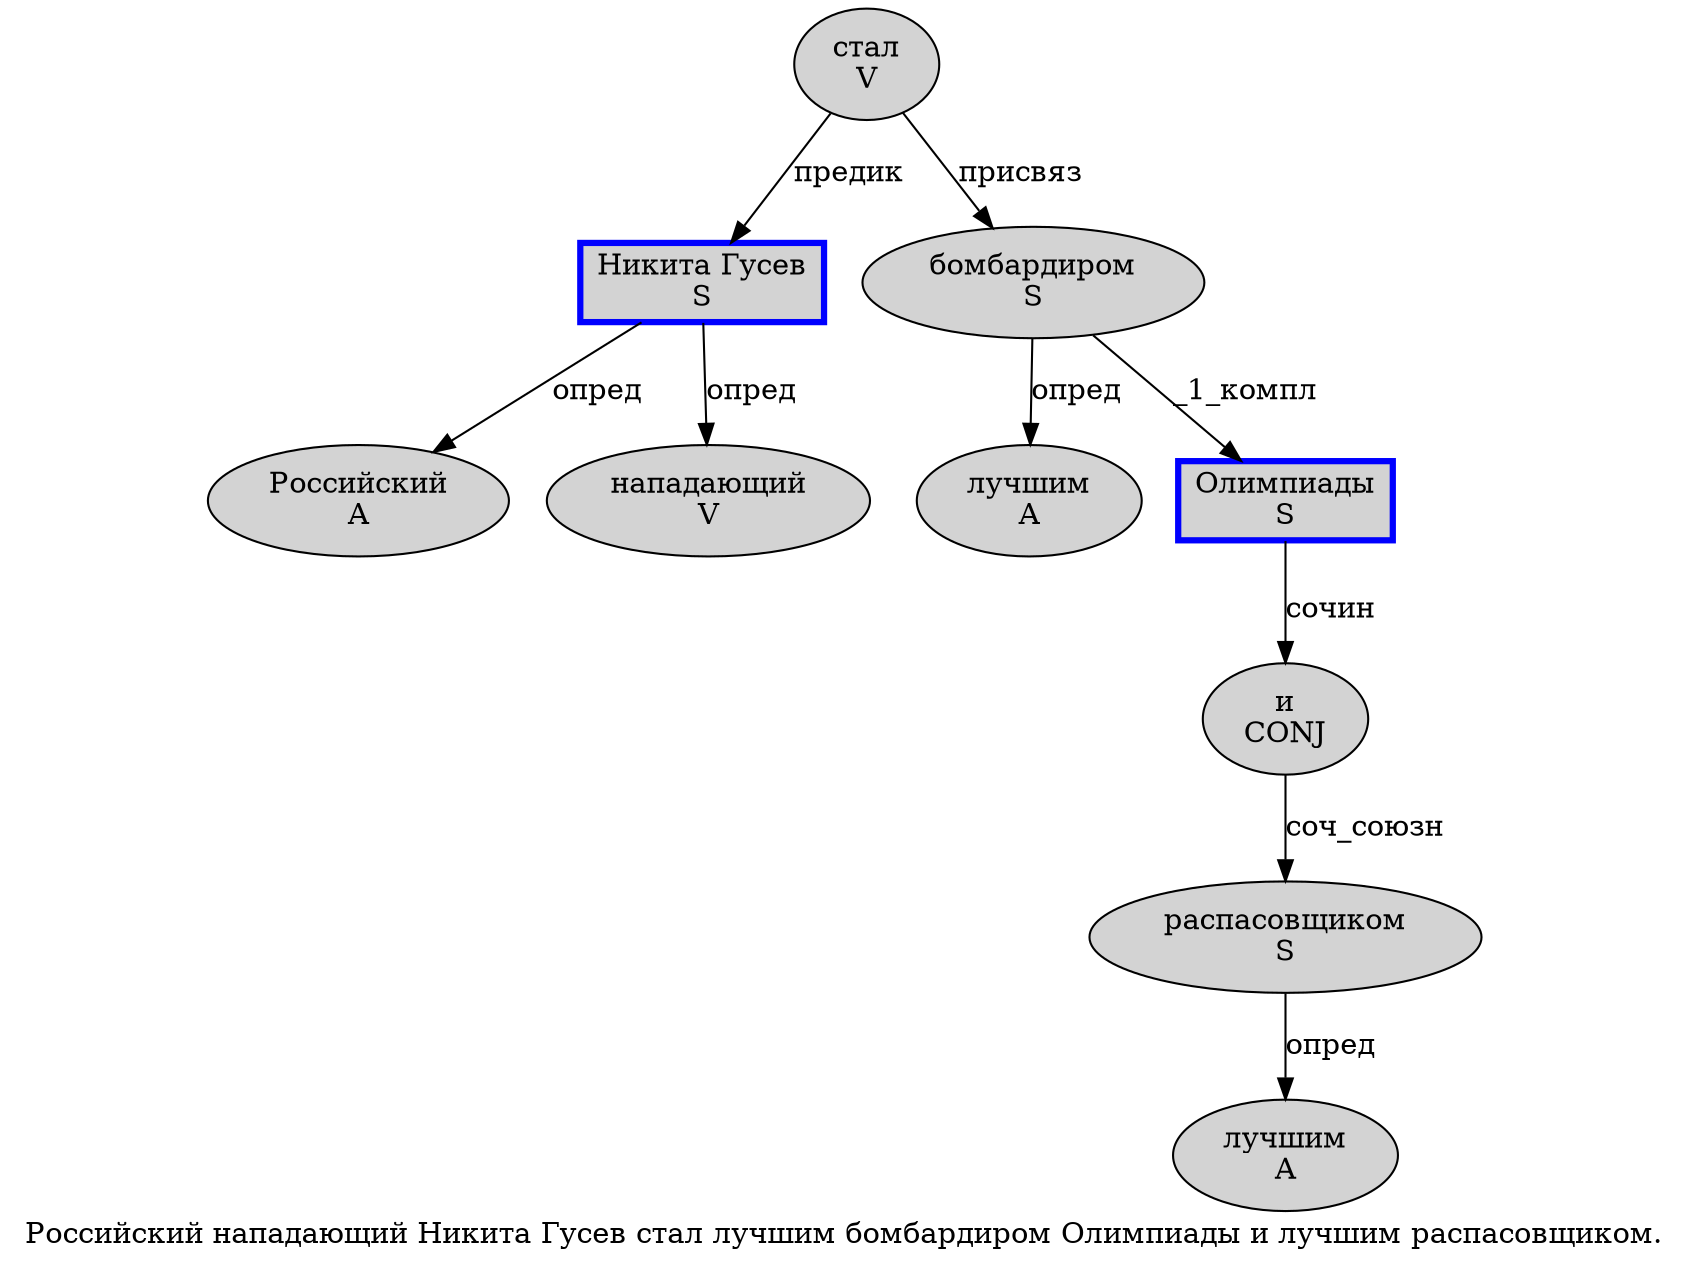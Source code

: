 digraph SENTENCE_878 {
	graph [label="Российский нападающий Никита Гусев стал лучшим бомбардиром Олимпиады и лучшим распасовщиком."]
	node [style=filled]
		0 [label="Российский
A" color="" fillcolor=lightgray penwidth=1 shape=ellipse]
		1 [label="нападающий
V" color="" fillcolor=lightgray penwidth=1 shape=ellipse]
		2 [label="Никита Гусев
S" color=blue fillcolor=lightgray penwidth=3 shape=box]
		3 [label="стал
V" color="" fillcolor=lightgray penwidth=1 shape=ellipse]
		4 [label="лучшим
A" color="" fillcolor=lightgray penwidth=1 shape=ellipse]
		5 [label="бомбардиром
S" color="" fillcolor=lightgray penwidth=1 shape=ellipse]
		6 [label="Олимпиады
S" color=blue fillcolor=lightgray penwidth=3 shape=box]
		7 [label="и
CONJ" color="" fillcolor=lightgray penwidth=1 shape=ellipse]
		8 [label="лучшим
A" color="" fillcolor=lightgray penwidth=1 shape=ellipse]
		9 [label="распасовщиком
S" color="" fillcolor=lightgray penwidth=1 shape=ellipse]
			6 -> 7 [label="сочин"]
			7 -> 9 [label="соч_союзн"]
			2 -> 0 [label="опред"]
			2 -> 1 [label="опред"]
			5 -> 4 [label="опред"]
			5 -> 6 [label="_1_компл"]
			3 -> 2 [label="предик"]
			3 -> 5 [label="присвяз"]
			9 -> 8 [label="опред"]
}